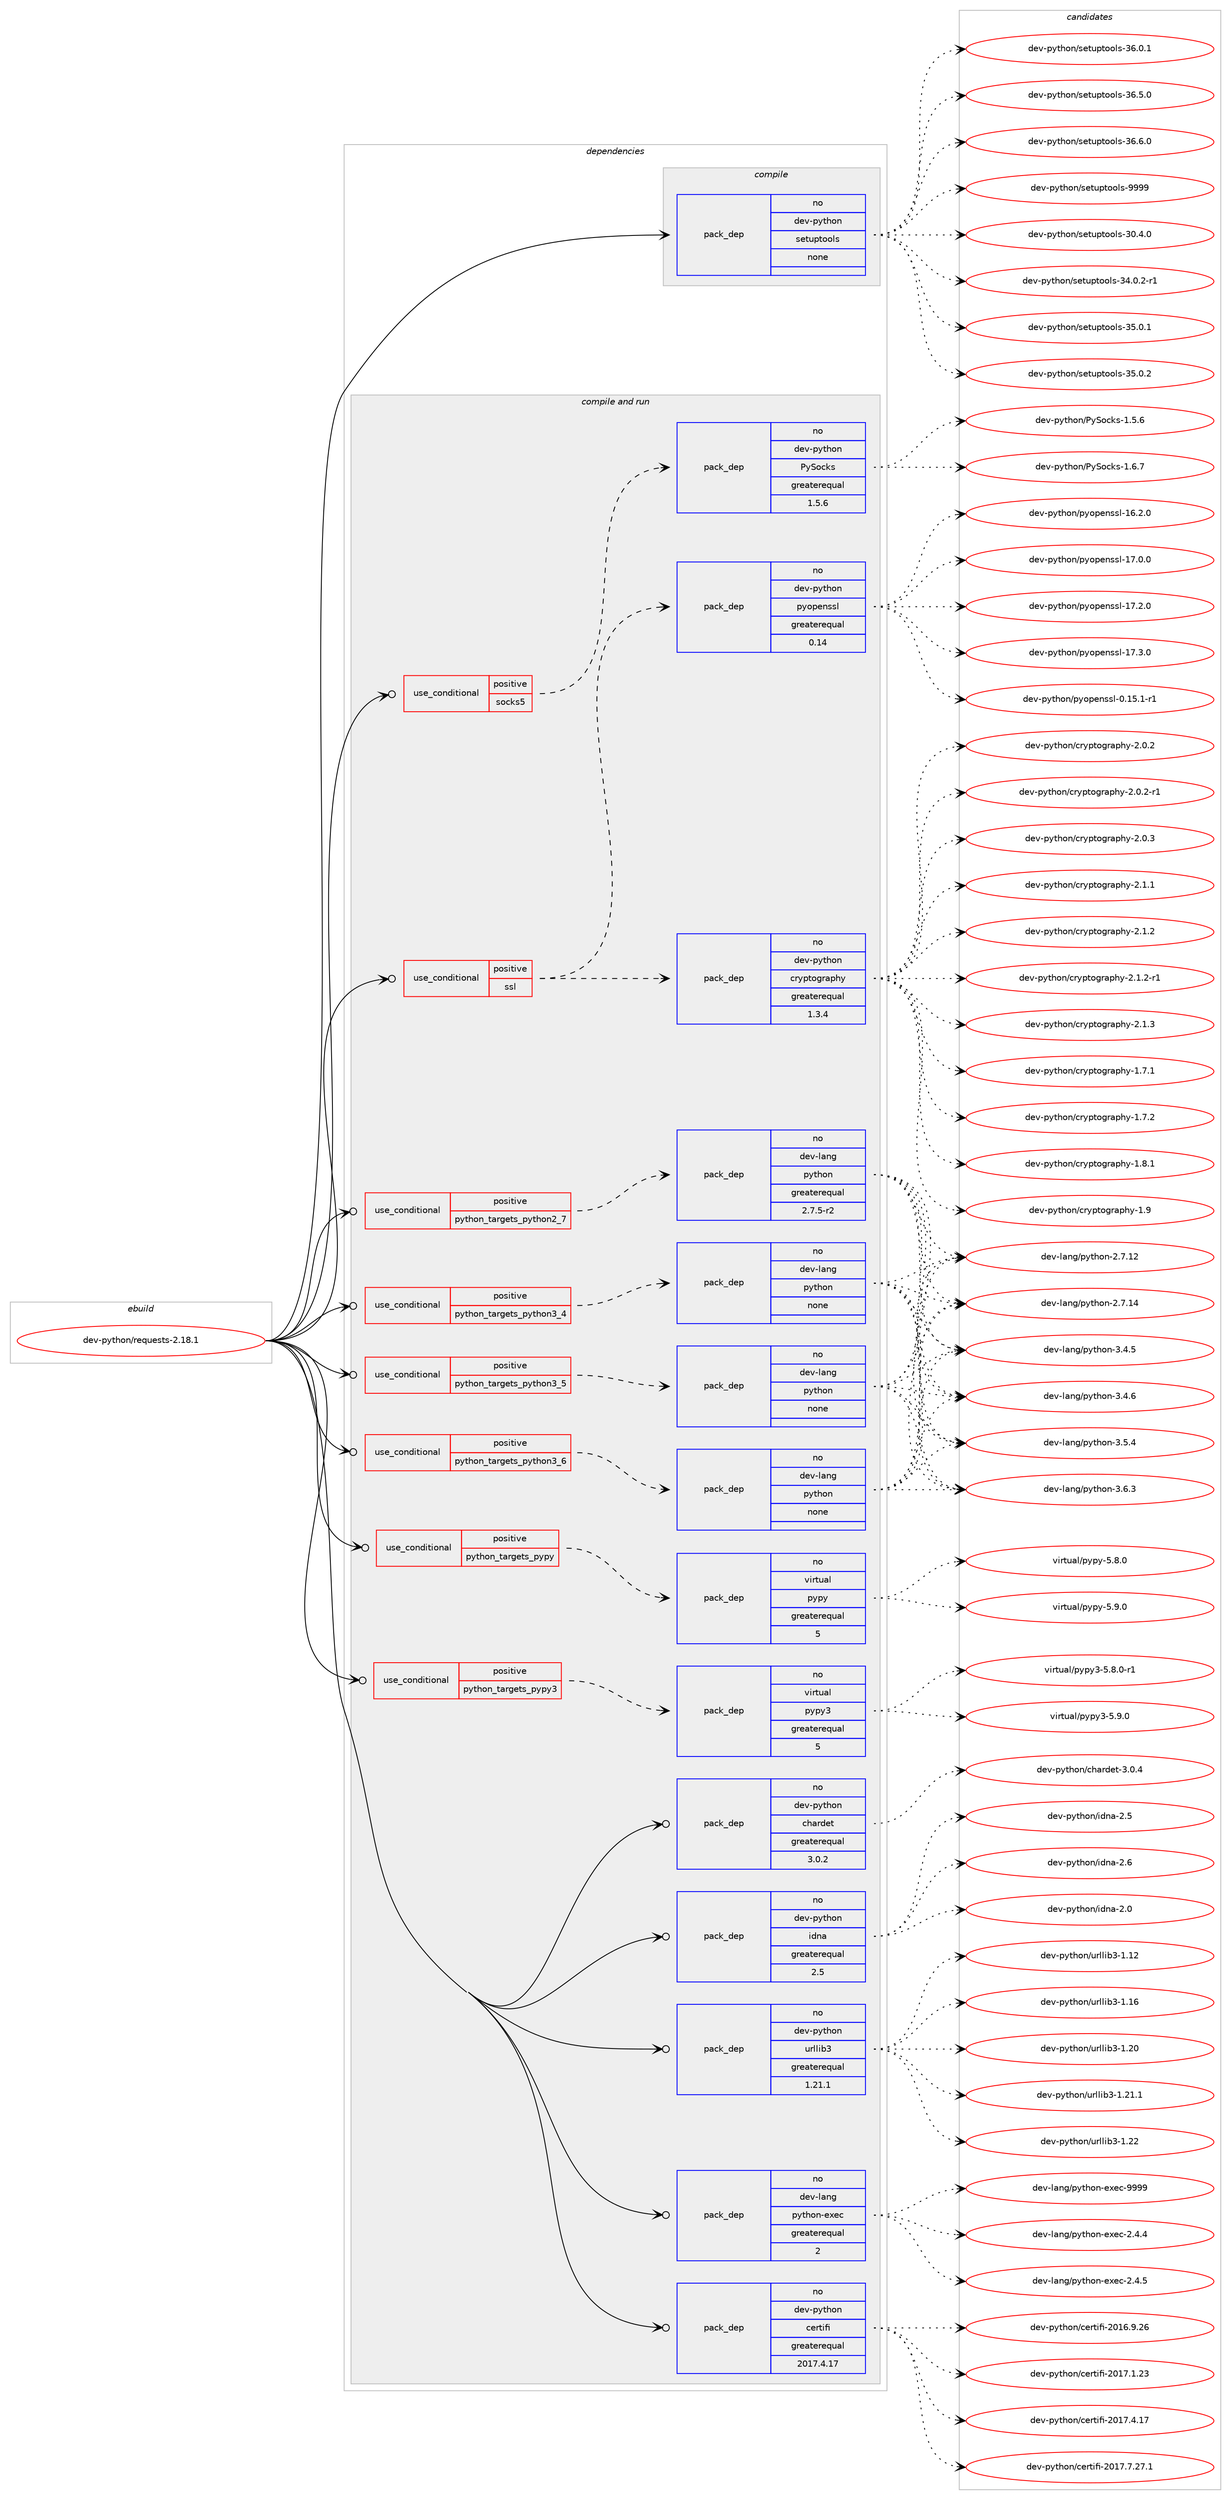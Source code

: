 digraph prolog {

# *************
# Graph options
# *************

newrank=true;
concentrate=true;
compound=true;
graph [rankdir=LR,fontname=Helvetica,fontsize=10,ranksep=1.5];#, ranksep=2.5, nodesep=0.2];
edge  [arrowhead=vee];
node  [fontname=Helvetica,fontsize=10];

# **********
# The ebuild
# **********

subgraph cluster_leftcol {
color=gray;
rank=same;
label=<<i>ebuild</i>>;
id [label="dev-python/requests-2.18.1", color=red, width=4, href="../dev-python/requests-2.18.1.svg"];
}

# ****************
# The dependencies
# ****************

subgraph cluster_midcol {
color=gray;
label=<<i>dependencies</i>>;
subgraph cluster_compile {
fillcolor="#eeeeee";
style=filled;
label=<<i>compile</i>>;
subgraph pack140400 {
dependency185347 [label=<<TABLE BORDER="0" CELLBORDER="1" CELLSPACING="0" CELLPADDING="4" WIDTH="220"><TR><TD ROWSPAN="6" CELLPADDING="30">pack_dep</TD></TR><TR><TD WIDTH="110">no</TD></TR><TR><TD>dev-python</TD></TR><TR><TD>setuptools</TD></TR><TR><TD>none</TD></TR><TR><TD></TD></TR></TABLE>>, shape=none, color=blue];
}
id:e -> dependency185347:w [weight=20,style="solid",arrowhead="vee"];
}
subgraph cluster_compileandrun {
fillcolor="#eeeeee";
style=filled;
label=<<i>compile and run</i>>;
subgraph cond40994 {
dependency185348 [label=<<TABLE BORDER="0" CELLBORDER="1" CELLSPACING="0" CELLPADDING="4"><TR><TD ROWSPAN="3" CELLPADDING="10">use_conditional</TD></TR><TR><TD>positive</TD></TR><TR><TD>python_targets_pypy</TD></TR></TABLE>>, shape=none, color=red];
subgraph pack140401 {
dependency185349 [label=<<TABLE BORDER="0" CELLBORDER="1" CELLSPACING="0" CELLPADDING="4" WIDTH="220"><TR><TD ROWSPAN="6" CELLPADDING="30">pack_dep</TD></TR><TR><TD WIDTH="110">no</TD></TR><TR><TD>virtual</TD></TR><TR><TD>pypy</TD></TR><TR><TD>greaterequal</TD></TR><TR><TD>5</TD></TR></TABLE>>, shape=none, color=blue];
}
dependency185348:e -> dependency185349:w [weight=20,style="dashed",arrowhead="vee"];
}
id:e -> dependency185348:w [weight=20,style="solid",arrowhead="odotvee"];
subgraph cond40995 {
dependency185350 [label=<<TABLE BORDER="0" CELLBORDER="1" CELLSPACING="0" CELLPADDING="4"><TR><TD ROWSPAN="3" CELLPADDING="10">use_conditional</TD></TR><TR><TD>positive</TD></TR><TR><TD>python_targets_pypy3</TD></TR></TABLE>>, shape=none, color=red];
subgraph pack140402 {
dependency185351 [label=<<TABLE BORDER="0" CELLBORDER="1" CELLSPACING="0" CELLPADDING="4" WIDTH="220"><TR><TD ROWSPAN="6" CELLPADDING="30">pack_dep</TD></TR><TR><TD WIDTH="110">no</TD></TR><TR><TD>virtual</TD></TR><TR><TD>pypy3</TD></TR><TR><TD>greaterequal</TD></TR><TR><TD>5</TD></TR></TABLE>>, shape=none, color=blue];
}
dependency185350:e -> dependency185351:w [weight=20,style="dashed",arrowhead="vee"];
}
id:e -> dependency185350:w [weight=20,style="solid",arrowhead="odotvee"];
subgraph cond40996 {
dependency185352 [label=<<TABLE BORDER="0" CELLBORDER="1" CELLSPACING="0" CELLPADDING="4"><TR><TD ROWSPAN="3" CELLPADDING="10">use_conditional</TD></TR><TR><TD>positive</TD></TR><TR><TD>python_targets_python2_7</TD></TR></TABLE>>, shape=none, color=red];
subgraph pack140403 {
dependency185353 [label=<<TABLE BORDER="0" CELLBORDER="1" CELLSPACING="0" CELLPADDING="4" WIDTH="220"><TR><TD ROWSPAN="6" CELLPADDING="30">pack_dep</TD></TR><TR><TD WIDTH="110">no</TD></TR><TR><TD>dev-lang</TD></TR><TR><TD>python</TD></TR><TR><TD>greaterequal</TD></TR><TR><TD>2.7.5-r2</TD></TR></TABLE>>, shape=none, color=blue];
}
dependency185352:e -> dependency185353:w [weight=20,style="dashed",arrowhead="vee"];
}
id:e -> dependency185352:w [weight=20,style="solid",arrowhead="odotvee"];
subgraph cond40997 {
dependency185354 [label=<<TABLE BORDER="0" CELLBORDER="1" CELLSPACING="0" CELLPADDING="4"><TR><TD ROWSPAN="3" CELLPADDING="10">use_conditional</TD></TR><TR><TD>positive</TD></TR><TR><TD>python_targets_python3_4</TD></TR></TABLE>>, shape=none, color=red];
subgraph pack140404 {
dependency185355 [label=<<TABLE BORDER="0" CELLBORDER="1" CELLSPACING="0" CELLPADDING="4" WIDTH="220"><TR><TD ROWSPAN="6" CELLPADDING="30">pack_dep</TD></TR><TR><TD WIDTH="110">no</TD></TR><TR><TD>dev-lang</TD></TR><TR><TD>python</TD></TR><TR><TD>none</TD></TR><TR><TD></TD></TR></TABLE>>, shape=none, color=blue];
}
dependency185354:e -> dependency185355:w [weight=20,style="dashed",arrowhead="vee"];
}
id:e -> dependency185354:w [weight=20,style="solid",arrowhead="odotvee"];
subgraph cond40998 {
dependency185356 [label=<<TABLE BORDER="0" CELLBORDER="1" CELLSPACING="0" CELLPADDING="4"><TR><TD ROWSPAN="3" CELLPADDING="10">use_conditional</TD></TR><TR><TD>positive</TD></TR><TR><TD>python_targets_python3_5</TD></TR></TABLE>>, shape=none, color=red];
subgraph pack140405 {
dependency185357 [label=<<TABLE BORDER="0" CELLBORDER="1" CELLSPACING="0" CELLPADDING="4" WIDTH="220"><TR><TD ROWSPAN="6" CELLPADDING="30">pack_dep</TD></TR><TR><TD WIDTH="110">no</TD></TR><TR><TD>dev-lang</TD></TR><TR><TD>python</TD></TR><TR><TD>none</TD></TR><TR><TD></TD></TR></TABLE>>, shape=none, color=blue];
}
dependency185356:e -> dependency185357:w [weight=20,style="dashed",arrowhead="vee"];
}
id:e -> dependency185356:w [weight=20,style="solid",arrowhead="odotvee"];
subgraph cond40999 {
dependency185358 [label=<<TABLE BORDER="0" CELLBORDER="1" CELLSPACING="0" CELLPADDING="4"><TR><TD ROWSPAN="3" CELLPADDING="10">use_conditional</TD></TR><TR><TD>positive</TD></TR><TR><TD>python_targets_python3_6</TD></TR></TABLE>>, shape=none, color=red];
subgraph pack140406 {
dependency185359 [label=<<TABLE BORDER="0" CELLBORDER="1" CELLSPACING="0" CELLPADDING="4" WIDTH="220"><TR><TD ROWSPAN="6" CELLPADDING="30">pack_dep</TD></TR><TR><TD WIDTH="110">no</TD></TR><TR><TD>dev-lang</TD></TR><TR><TD>python</TD></TR><TR><TD>none</TD></TR><TR><TD></TD></TR></TABLE>>, shape=none, color=blue];
}
dependency185358:e -> dependency185359:w [weight=20,style="dashed",arrowhead="vee"];
}
id:e -> dependency185358:w [weight=20,style="solid",arrowhead="odotvee"];
subgraph cond41000 {
dependency185360 [label=<<TABLE BORDER="0" CELLBORDER="1" CELLSPACING="0" CELLPADDING="4"><TR><TD ROWSPAN="3" CELLPADDING="10">use_conditional</TD></TR><TR><TD>positive</TD></TR><TR><TD>socks5</TD></TR></TABLE>>, shape=none, color=red];
subgraph pack140407 {
dependency185361 [label=<<TABLE BORDER="0" CELLBORDER="1" CELLSPACING="0" CELLPADDING="4" WIDTH="220"><TR><TD ROWSPAN="6" CELLPADDING="30">pack_dep</TD></TR><TR><TD WIDTH="110">no</TD></TR><TR><TD>dev-python</TD></TR><TR><TD>PySocks</TD></TR><TR><TD>greaterequal</TD></TR><TR><TD>1.5.6</TD></TR></TABLE>>, shape=none, color=blue];
}
dependency185360:e -> dependency185361:w [weight=20,style="dashed",arrowhead="vee"];
}
id:e -> dependency185360:w [weight=20,style="solid",arrowhead="odotvee"];
subgraph cond41001 {
dependency185362 [label=<<TABLE BORDER="0" CELLBORDER="1" CELLSPACING="0" CELLPADDING="4"><TR><TD ROWSPAN="3" CELLPADDING="10">use_conditional</TD></TR><TR><TD>positive</TD></TR><TR><TD>ssl</TD></TR></TABLE>>, shape=none, color=red];
subgraph pack140408 {
dependency185363 [label=<<TABLE BORDER="0" CELLBORDER="1" CELLSPACING="0" CELLPADDING="4" WIDTH="220"><TR><TD ROWSPAN="6" CELLPADDING="30">pack_dep</TD></TR><TR><TD WIDTH="110">no</TD></TR><TR><TD>dev-python</TD></TR><TR><TD>cryptography</TD></TR><TR><TD>greaterequal</TD></TR><TR><TD>1.3.4</TD></TR></TABLE>>, shape=none, color=blue];
}
dependency185362:e -> dependency185363:w [weight=20,style="dashed",arrowhead="vee"];
subgraph pack140409 {
dependency185364 [label=<<TABLE BORDER="0" CELLBORDER="1" CELLSPACING="0" CELLPADDING="4" WIDTH="220"><TR><TD ROWSPAN="6" CELLPADDING="30">pack_dep</TD></TR><TR><TD WIDTH="110">no</TD></TR><TR><TD>dev-python</TD></TR><TR><TD>pyopenssl</TD></TR><TR><TD>greaterequal</TD></TR><TR><TD>0.14</TD></TR></TABLE>>, shape=none, color=blue];
}
dependency185362:e -> dependency185364:w [weight=20,style="dashed",arrowhead="vee"];
}
id:e -> dependency185362:w [weight=20,style="solid",arrowhead="odotvee"];
subgraph pack140410 {
dependency185365 [label=<<TABLE BORDER="0" CELLBORDER="1" CELLSPACING="0" CELLPADDING="4" WIDTH="220"><TR><TD ROWSPAN="6" CELLPADDING="30">pack_dep</TD></TR><TR><TD WIDTH="110">no</TD></TR><TR><TD>dev-lang</TD></TR><TR><TD>python-exec</TD></TR><TR><TD>greaterequal</TD></TR><TR><TD>2</TD></TR></TABLE>>, shape=none, color=blue];
}
id:e -> dependency185365:w [weight=20,style="solid",arrowhead="odotvee"];
subgraph pack140411 {
dependency185366 [label=<<TABLE BORDER="0" CELLBORDER="1" CELLSPACING="0" CELLPADDING="4" WIDTH="220"><TR><TD ROWSPAN="6" CELLPADDING="30">pack_dep</TD></TR><TR><TD WIDTH="110">no</TD></TR><TR><TD>dev-python</TD></TR><TR><TD>certifi</TD></TR><TR><TD>greaterequal</TD></TR><TR><TD>2017.4.17</TD></TR></TABLE>>, shape=none, color=blue];
}
id:e -> dependency185366:w [weight=20,style="solid",arrowhead="odotvee"];
subgraph pack140412 {
dependency185367 [label=<<TABLE BORDER="0" CELLBORDER="1" CELLSPACING="0" CELLPADDING="4" WIDTH="220"><TR><TD ROWSPAN="6" CELLPADDING="30">pack_dep</TD></TR><TR><TD WIDTH="110">no</TD></TR><TR><TD>dev-python</TD></TR><TR><TD>chardet</TD></TR><TR><TD>greaterequal</TD></TR><TR><TD>3.0.2</TD></TR></TABLE>>, shape=none, color=blue];
}
id:e -> dependency185367:w [weight=20,style="solid",arrowhead="odotvee"];
subgraph pack140413 {
dependency185368 [label=<<TABLE BORDER="0" CELLBORDER="1" CELLSPACING="0" CELLPADDING="4" WIDTH="220"><TR><TD ROWSPAN="6" CELLPADDING="30">pack_dep</TD></TR><TR><TD WIDTH="110">no</TD></TR><TR><TD>dev-python</TD></TR><TR><TD>idna</TD></TR><TR><TD>greaterequal</TD></TR><TR><TD>2.5</TD></TR></TABLE>>, shape=none, color=blue];
}
id:e -> dependency185368:w [weight=20,style="solid",arrowhead="odotvee"];
subgraph pack140414 {
dependency185369 [label=<<TABLE BORDER="0" CELLBORDER="1" CELLSPACING="0" CELLPADDING="4" WIDTH="220"><TR><TD ROWSPAN="6" CELLPADDING="30">pack_dep</TD></TR><TR><TD WIDTH="110">no</TD></TR><TR><TD>dev-python</TD></TR><TR><TD>urllib3</TD></TR><TR><TD>greaterequal</TD></TR><TR><TD>1.21.1</TD></TR></TABLE>>, shape=none, color=blue];
}
id:e -> dependency185369:w [weight=20,style="solid",arrowhead="odotvee"];
}
subgraph cluster_run {
fillcolor="#eeeeee";
style=filled;
label=<<i>run</i>>;
}
}

# **************
# The candidates
# **************

subgraph cluster_choices {
rank=same;
color=gray;
label=<<i>candidates</i>>;

subgraph choice140400 {
color=black;
nodesep=1;
choice100101118451121211161041111104711510111611711211611111110811545514846524648 [label="dev-python/setuptools-30.4.0", color=red, width=4,href="../dev-python/setuptools-30.4.0.svg"];
choice1001011184511212111610411111047115101116117112116111111108115455152464846504511449 [label="dev-python/setuptools-34.0.2-r1", color=red, width=4,href="../dev-python/setuptools-34.0.2-r1.svg"];
choice100101118451121211161041111104711510111611711211611111110811545515346484649 [label="dev-python/setuptools-35.0.1", color=red, width=4,href="../dev-python/setuptools-35.0.1.svg"];
choice100101118451121211161041111104711510111611711211611111110811545515346484650 [label="dev-python/setuptools-35.0.2", color=red, width=4,href="../dev-python/setuptools-35.0.2.svg"];
choice100101118451121211161041111104711510111611711211611111110811545515446484649 [label="dev-python/setuptools-36.0.1", color=red, width=4,href="../dev-python/setuptools-36.0.1.svg"];
choice100101118451121211161041111104711510111611711211611111110811545515446534648 [label="dev-python/setuptools-36.5.0", color=red, width=4,href="../dev-python/setuptools-36.5.0.svg"];
choice100101118451121211161041111104711510111611711211611111110811545515446544648 [label="dev-python/setuptools-36.6.0", color=red, width=4,href="../dev-python/setuptools-36.6.0.svg"];
choice10010111845112121116104111110471151011161171121161111111081154557575757 [label="dev-python/setuptools-9999", color=red, width=4,href="../dev-python/setuptools-9999.svg"];
dependency185347:e -> choice100101118451121211161041111104711510111611711211611111110811545514846524648:w [style=dotted,weight="100"];
dependency185347:e -> choice1001011184511212111610411111047115101116117112116111111108115455152464846504511449:w [style=dotted,weight="100"];
dependency185347:e -> choice100101118451121211161041111104711510111611711211611111110811545515346484649:w [style=dotted,weight="100"];
dependency185347:e -> choice100101118451121211161041111104711510111611711211611111110811545515346484650:w [style=dotted,weight="100"];
dependency185347:e -> choice100101118451121211161041111104711510111611711211611111110811545515446484649:w [style=dotted,weight="100"];
dependency185347:e -> choice100101118451121211161041111104711510111611711211611111110811545515446534648:w [style=dotted,weight="100"];
dependency185347:e -> choice100101118451121211161041111104711510111611711211611111110811545515446544648:w [style=dotted,weight="100"];
dependency185347:e -> choice10010111845112121116104111110471151011161171121161111111081154557575757:w [style=dotted,weight="100"];
}
subgraph choice140401 {
color=black;
nodesep=1;
choice1181051141161179710847112121112121455346564648 [label="virtual/pypy-5.8.0", color=red, width=4,href="../virtual/pypy-5.8.0.svg"];
choice1181051141161179710847112121112121455346574648 [label="virtual/pypy-5.9.0", color=red, width=4,href="../virtual/pypy-5.9.0.svg"];
dependency185349:e -> choice1181051141161179710847112121112121455346564648:w [style=dotted,weight="100"];
dependency185349:e -> choice1181051141161179710847112121112121455346574648:w [style=dotted,weight="100"];
}
subgraph choice140402 {
color=black;
nodesep=1;
choice1181051141161179710847112121112121514553465646484511449 [label="virtual/pypy3-5.8.0-r1", color=red, width=4,href="../virtual/pypy3-5.8.0-r1.svg"];
choice118105114116117971084711212111212151455346574648 [label="virtual/pypy3-5.9.0", color=red, width=4,href="../virtual/pypy3-5.9.0.svg"];
dependency185351:e -> choice1181051141161179710847112121112121514553465646484511449:w [style=dotted,weight="100"];
dependency185351:e -> choice118105114116117971084711212111212151455346574648:w [style=dotted,weight="100"];
}
subgraph choice140403 {
color=black;
nodesep=1;
choice10010111845108971101034711212111610411111045504655464950 [label="dev-lang/python-2.7.12", color=red, width=4,href="../dev-lang/python-2.7.12.svg"];
choice10010111845108971101034711212111610411111045504655464952 [label="dev-lang/python-2.7.14", color=red, width=4,href="../dev-lang/python-2.7.14.svg"];
choice100101118451089711010347112121116104111110455146524653 [label="dev-lang/python-3.4.5", color=red, width=4,href="../dev-lang/python-3.4.5.svg"];
choice100101118451089711010347112121116104111110455146524654 [label="dev-lang/python-3.4.6", color=red, width=4,href="../dev-lang/python-3.4.6.svg"];
choice100101118451089711010347112121116104111110455146534652 [label="dev-lang/python-3.5.4", color=red, width=4,href="../dev-lang/python-3.5.4.svg"];
choice100101118451089711010347112121116104111110455146544651 [label="dev-lang/python-3.6.3", color=red, width=4,href="../dev-lang/python-3.6.3.svg"];
dependency185353:e -> choice10010111845108971101034711212111610411111045504655464950:w [style=dotted,weight="100"];
dependency185353:e -> choice10010111845108971101034711212111610411111045504655464952:w [style=dotted,weight="100"];
dependency185353:e -> choice100101118451089711010347112121116104111110455146524653:w [style=dotted,weight="100"];
dependency185353:e -> choice100101118451089711010347112121116104111110455146524654:w [style=dotted,weight="100"];
dependency185353:e -> choice100101118451089711010347112121116104111110455146534652:w [style=dotted,weight="100"];
dependency185353:e -> choice100101118451089711010347112121116104111110455146544651:w [style=dotted,weight="100"];
}
subgraph choice140404 {
color=black;
nodesep=1;
choice10010111845108971101034711212111610411111045504655464950 [label="dev-lang/python-2.7.12", color=red, width=4,href="../dev-lang/python-2.7.12.svg"];
choice10010111845108971101034711212111610411111045504655464952 [label="dev-lang/python-2.7.14", color=red, width=4,href="../dev-lang/python-2.7.14.svg"];
choice100101118451089711010347112121116104111110455146524653 [label="dev-lang/python-3.4.5", color=red, width=4,href="../dev-lang/python-3.4.5.svg"];
choice100101118451089711010347112121116104111110455146524654 [label="dev-lang/python-3.4.6", color=red, width=4,href="../dev-lang/python-3.4.6.svg"];
choice100101118451089711010347112121116104111110455146534652 [label="dev-lang/python-3.5.4", color=red, width=4,href="../dev-lang/python-3.5.4.svg"];
choice100101118451089711010347112121116104111110455146544651 [label="dev-lang/python-3.6.3", color=red, width=4,href="../dev-lang/python-3.6.3.svg"];
dependency185355:e -> choice10010111845108971101034711212111610411111045504655464950:w [style=dotted,weight="100"];
dependency185355:e -> choice10010111845108971101034711212111610411111045504655464952:w [style=dotted,weight="100"];
dependency185355:e -> choice100101118451089711010347112121116104111110455146524653:w [style=dotted,weight="100"];
dependency185355:e -> choice100101118451089711010347112121116104111110455146524654:w [style=dotted,weight="100"];
dependency185355:e -> choice100101118451089711010347112121116104111110455146534652:w [style=dotted,weight="100"];
dependency185355:e -> choice100101118451089711010347112121116104111110455146544651:w [style=dotted,weight="100"];
}
subgraph choice140405 {
color=black;
nodesep=1;
choice10010111845108971101034711212111610411111045504655464950 [label="dev-lang/python-2.7.12", color=red, width=4,href="../dev-lang/python-2.7.12.svg"];
choice10010111845108971101034711212111610411111045504655464952 [label="dev-lang/python-2.7.14", color=red, width=4,href="../dev-lang/python-2.7.14.svg"];
choice100101118451089711010347112121116104111110455146524653 [label="dev-lang/python-3.4.5", color=red, width=4,href="../dev-lang/python-3.4.5.svg"];
choice100101118451089711010347112121116104111110455146524654 [label="dev-lang/python-3.4.6", color=red, width=4,href="../dev-lang/python-3.4.6.svg"];
choice100101118451089711010347112121116104111110455146534652 [label="dev-lang/python-3.5.4", color=red, width=4,href="../dev-lang/python-3.5.4.svg"];
choice100101118451089711010347112121116104111110455146544651 [label="dev-lang/python-3.6.3", color=red, width=4,href="../dev-lang/python-3.6.3.svg"];
dependency185357:e -> choice10010111845108971101034711212111610411111045504655464950:w [style=dotted,weight="100"];
dependency185357:e -> choice10010111845108971101034711212111610411111045504655464952:w [style=dotted,weight="100"];
dependency185357:e -> choice100101118451089711010347112121116104111110455146524653:w [style=dotted,weight="100"];
dependency185357:e -> choice100101118451089711010347112121116104111110455146524654:w [style=dotted,weight="100"];
dependency185357:e -> choice100101118451089711010347112121116104111110455146534652:w [style=dotted,weight="100"];
dependency185357:e -> choice100101118451089711010347112121116104111110455146544651:w [style=dotted,weight="100"];
}
subgraph choice140406 {
color=black;
nodesep=1;
choice10010111845108971101034711212111610411111045504655464950 [label="dev-lang/python-2.7.12", color=red, width=4,href="../dev-lang/python-2.7.12.svg"];
choice10010111845108971101034711212111610411111045504655464952 [label="dev-lang/python-2.7.14", color=red, width=4,href="../dev-lang/python-2.7.14.svg"];
choice100101118451089711010347112121116104111110455146524653 [label="dev-lang/python-3.4.5", color=red, width=4,href="../dev-lang/python-3.4.5.svg"];
choice100101118451089711010347112121116104111110455146524654 [label="dev-lang/python-3.4.6", color=red, width=4,href="../dev-lang/python-3.4.6.svg"];
choice100101118451089711010347112121116104111110455146534652 [label="dev-lang/python-3.5.4", color=red, width=4,href="../dev-lang/python-3.5.4.svg"];
choice100101118451089711010347112121116104111110455146544651 [label="dev-lang/python-3.6.3", color=red, width=4,href="../dev-lang/python-3.6.3.svg"];
dependency185359:e -> choice10010111845108971101034711212111610411111045504655464950:w [style=dotted,weight="100"];
dependency185359:e -> choice10010111845108971101034711212111610411111045504655464952:w [style=dotted,weight="100"];
dependency185359:e -> choice100101118451089711010347112121116104111110455146524653:w [style=dotted,weight="100"];
dependency185359:e -> choice100101118451089711010347112121116104111110455146524654:w [style=dotted,weight="100"];
dependency185359:e -> choice100101118451089711010347112121116104111110455146534652:w [style=dotted,weight="100"];
dependency185359:e -> choice100101118451089711010347112121116104111110455146544651:w [style=dotted,weight="100"];
}
subgraph choice140407 {
color=black;
nodesep=1;
choice1001011184511212111610411111047801218311199107115454946534654 [label="dev-python/PySocks-1.5.6", color=red, width=4,href="../dev-python/PySocks-1.5.6.svg"];
choice1001011184511212111610411111047801218311199107115454946544655 [label="dev-python/PySocks-1.6.7", color=red, width=4,href="../dev-python/PySocks-1.6.7.svg"];
dependency185361:e -> choice1001011184511212111610411111047801218311199107115454946534654:w [style=dotted,weight="100"];
dependency185361:e -> choice1001011184511212111610411111047801218311199107115454946544655:w [style=dotted,weight="100"];
}
subgraph choice140408 {
color=black;
nodesep=1;
choice10010111845112121116104111110479911412111211611110311497112104121454946554649 [label="dev-python/cryptography-1.7.1", color=red, width=4,href="../dev-python/cryptography-1.7.1.svg"];
choice10010111845112121116104111110479911412111211611110311497112104121454946554650 [label="dev-python/cryptography-1.7.2", color=red, width=4,href="../dev-python/cryptography-1.7.2.svg"];
choice10010111845112121116104111110479911412111211611110311497112104121454946564649 [label="dev-python/cryptography-1.8.1", color=red, width=4,href="../dev-python/cryptography-1.8.1.svg"];
choice1001011184511212111610411111047991141211121161111031149711210412145494657 [label="dev-python/cryptography-1.9", color=red, width=4,href="../dev-python/cryptography-1.9.svg"];
choice10010111845112121116104111110479911412111211611110311497112104121455046484650 [label="dev-python/cryptography-2.0.2", color=red, width=4,href="../dev-python/cryptography-2.0.2.svg"];
choice100101118451121211161041111104799114121112116111103114971121041214550464846504511449 [label="dev-python/cryptography-2.0.2-r1", color=red, width=4,href="../dev-python/cryptography-2.0.2-r1.svg"];
choice10010111845112121116104111110479911412111211611110311497112104121455046484651 [label="dev-python/cryptography-2.0.3", color=red, width=4,href="../dev-python/cryptography-2.0.3.svg"];
choice10010111845112121116104111110479911412111211611110311497112104121455046494649 [label="dev-python/cryptography-2.1.1", color=red, width=4,href="../dev-python/cryptography-2.1.1.svg"];
choice10010111845112121116104111110479911412111211611110311497112104121455046494650 [label="dev-python/cryptography-2.1.2", color=red, width=4,href="../dev-python/cryptography-2.1.2.svg"];
choice100101118451121211161041111104799114121112116111103114971121041214550464946504511449 [label="dev-python/cryptography-2.1.2-r1", color=red, width=4,href="../dev-python/cryptography-2.1.2-r1.svg"];
choice10010111845112121116104111110479911412111211611110311497112104121455046494651 [label="dev-python/cryptography-2.1.3", color=red, width=4,href="../dev-python/cryptography-2.1.3.svg"];
dependency185363:e -> choice10010111845112121116104111110479911412111211611110311497112104121454946554649:w [style=dotted,weight="100"];
dependency185363:e -> choice10010111845112121116104111110479911412111211611110311497112104121454946554650:w [style=dotted,weight="100"];
dependency185363:e -> choice10010111845112121116104111110479911412111211611110311497112104121454946564649:w [style=dotted,weight="100"];
dependency185363:e -> choice1001011184511212111610411111047991141211121161111031149711210412145494657:w [style=dotted,weight="100"];
dependency185363:e -> choice10010111845112121116104111110479911412111211611110311497112104121455046484650:w [style=dotted,weight="100"];
dependency185363:e -> choice100101118451121211161041111104799114121112116111103114971121041214550464846504511449:w [style=dotted,weight="100"];
dependency185363:e -> choice10010111845112121116104111110479911412111211611110311497112104121455046484651:w [style=dotted,weight="100"];
dependency185363:e -> choice10010111845112121116104111110479911412111211611110311497112104121455046494649:w [style=dotted,weight="100"];
dependency185363:e -> choice10010111845112121116104111110479911412111211611110311497112104121455046494650:w [style=dotted,weight="100"];
dependency185363:e -> choice100101118451121211161041111104799114121112116111103114971121041214550464946504511449:w [style=dotted,weight="100"];
dependency185363:e -> choice10010111845112121116104111110479911412111211611110311497112104121455046494651:w [style=dotted,weight="100"];
}
subgraph choice140409 {
color=black;
nodesep=1;
choice1001011184511212111610411111047112121111112101110115115108454846495346494511449 [label="dev-python/pyopenssl-0.15.1-r1", color=red, width=4,href="../dev-python/pyopenssl-0.15.1-r1.svg"];
choice100101118451121211161041111104711212111111210111011511510845495446504648 [label="dev-python/pyopenssl-16.2.0", color=red, width=4,href="../dev-python/pyopenssl-16.2.0.svg"];
choice100101118451121211161041111104711212111111210111011511510845495546484648 [label="dev-python/pyopenssl-17.0.0", color=red, width=4,href="../dev-python/pyopenssl-17.0.0.svg"];
choice100101118451121211161041111104711212111111210111011511510845495546504648 [label="dev-python/pyopenssl-17.2.0", color=red, width=4,href="../dev-python/pyopenssl-17.2.0.svg"];
choice100101118451121211161041111104711212111111210111011511510845495546514648 [label="dev-python/pyopenssl-17.3.0", color=red, width=4,href="../dev-python/pyopenssl-17.3.0.svg"];
dependency185364:e -> choice1001011184511212111610411111047112121111112101110115115108454846495346494511449:w [style=dotted,weight="100"];
dependency185364:e -> choice100101118451121211161041111104711212111111210111011511510845495446504648:w [style=dotted,weight="100"];
dependency185364:e -> choice100101118451121211161041111104711212111111210111011511510845495546484648:w [style=dotted,weight="100"];
dependency185364:e -> choice100101118451121211161041111104711212111111210111011511510845495546504648:w [style=dotted,weight="100"];
dependency185364:e -> choice100101118451121211161041111104711212111111210111011511510845495546514648:w [style=dotted,weight="100"];
}
subgraph choice140410 {
color=black;
nodesep=1;
choice1001011184510897110103471121211161041111104510112010199455046524652 [label="dev-lang/python-exec-2.4.4", color=red, width=4,href="../dev-lang/python-exec-2.4.4.svg"];
choice1001011184510897110103471121211161041111104510112010199455046524653 [label="dev-lang/python-exec-2.4.5", color=red, width=4,href="../dev-lang/python-exec-2.4.5.svg"];
choice10010111845108971101034711212111610411111045101120101994557575757 [label="dev-lang/python-exec-9999", color=red, width=4,href="../dev-lang/python-exec-9999.svg"];
dependency185365:e -> choice1001011184510897110103471121211161041111104510112010199455046524652:w [style=dotted,weight="100"];
dependency185365:e -> choice1001011184510897110103471121211161041111104510112010199455046524653:w [style=dotted,weight="100"];
dependency185365:e -> choice10010111845108971101034711212111610411111045101120101994557575757:w [style=dotted,weight="100"];
}
subgraph choice140411 {
color=black;
nodesep=1;
choice10010111845112121116104111110479910111411610510210545504849544657465054 [label="dev-python/certifi-2016.9.26", color=red, width=4,href="../dev-python/certifi-2016.9.26.svg"];
choice10010111845112121116104111110479910111411610510210545504849554649465051 [label="dev-python/certifi-2017.1.23", color=red, width=4,href="../dev-python/certifi-2017.1.23.svg"];
choice10010111845112121116104111110479910111411610510210545504849554652464955 [label="dev-python/certifi-2017.4.17", color=red, width=4,href="../dev-python/certifi-2017.4.17.svg"];
choice100101118451121211161041111104799101114116105102105455048495546554650554649 [label="dev-python/certifi-2017.7.27.1", color=red, width=4,href="../dev-python/certifi-2017.7.27.1.svg"];
dependency185366:e -> choice10010111845112121116104111110479910111411610510210545504849544657465054:w [style=dotted,weight="100"];
dependency185366:e -> choice10010111845112121116104111110479910111411610510210545504849554649465051:w [style=dotted,weight="100"];
dependency185366:e -> choice10010111845112121116104111110479910111411610510210545504849554652464955:w [style=dotted,weight="100"];
dependency185366:e -> choice100101118451121211161041111104799101114116105102105455048495546554650554649:w [style=dotted,weight="100"];
}
subgraph choice140412 {
color=black;
nodesep=1;
choice10010111845112121116104111110479910497114100101116455146484652 [label="dev-python/chardet-3.0.4", color=red, width=4,href="../dev-python/chardet-3.0.4.svg"];
dependency185367:e -> choice10010111845112121116104111110479910497114100101116455146484652:w [style=dotted,weight="100"];
}
subgraph choice140413 {
color=black;
nodesep=1;
choice10010111845112121116104111110471051001109745504648 [label="dev-python/idna-2.0", color=red, width=4,href="../dev-python/idna-2.0.svg"];
choice10010111845112121116104111110471051001109745504653 [label="dev-python/idna-2.5", color=red, width=4,href="../dev-python/idna-2.5.svg"];
choice10010111845112121116104111110471051001109745504654 [label="dev-python/idna-2.6", color=red, width=4,href="../dev-python/idna-2.6.svg"];
dependency185368:e -> choice10010111845112121116104111110471051001109745504648:w [style=dotted,weight="100"];
dependency185368:e -> choice10010111845112121116104111110471051001109745504653:w [style=dotted,weight="100"];
dependency185368:e -> choice10010111845112121116104111110471051001109745504654:w [style=dotted,weight="100"];
}
subgraph choice140414 {
color=black;
nodesep=1;
choice100101118451121211161041111104711711410810810598514549464950 [label="dev-python/urllib3-1.12", color=red, width=4,href="../dev-python/urllib3-1.12.svg"];
choice100101118451121211161041111104711711410810810598514549464954 [label="dev-python/urllib3-1.16", color=red, width=4,href="../dev-python/urllib3-1.16.svg"];
choice100101118451121211161041111104711711410810810598514549465048 [label="dev-python/urllib3-1.20", color=red, width=4,href="../dev-python/urllib3-1.20.svg"];
choice1001011184511212111610411111047117114108108105985145494650494649 [label="dev-python/urllib3-1.21.1", color=red, width=4,href="../dev-python/urllib3-1.21.1.svg"];
choice100101118451121211161041111104711711410810810598514549465050 [label="dev-python/urllib3-1.22", color=red, width=4,href="../dev-python/urllib3-1.22.svg"];
dependency185369:e -> choice100101118451121211161041111104711711410810810598514549464950:w [style=dotted,weight="100"];
dependency185369:e -> choice100101118451121211161041111104711711410810810598514549464954:w [style=dotted,weight="100"];
dependency185369:e -> choice100101118451121211161041111104711711410810810598514549465048:w [style=dotted,weight="100"];
dependency185369:e -> choice1001011184511212111610411111047117114108108105985145494650494649:w [style=dotted,weight="100"];
dependency185369:e -> choice100101118451121211161041111104711711410810810598514549465050:w [style=dotted,weight="100"];
}
}

}
